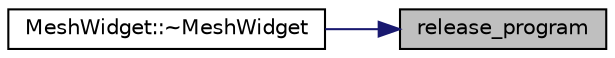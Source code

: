 digraph "release_program"
{
 // LATEX_PDF_SIZE
  edge [fontname="Helvetica",fontsize="10",labelfontname="Helvetica",labelfontsize="10"];
  node [fontname="Helvetica",fontsize="10",shape=record];
  rankdir="RL";
  Node1 [label="release_program",height=0.2,width=0.4,color="black", fillcolor="grey75", style="filled", fontcolor="black",tooltip=" "];
  Node1 -> Node2 [dir="back",color="midnightblue",fontsize="10",style="solid",fontname="Helvetica"];
  Node2 [label="MeshWidget::~MeshWidget",height=0.2,width=0.4,color="black", fillcolor="white", style="filled",URL="$class_mesh_widget.html#ab914a1597ebaa0b2679f9ae32226ab3f",tooltip="Destructor."];
}
